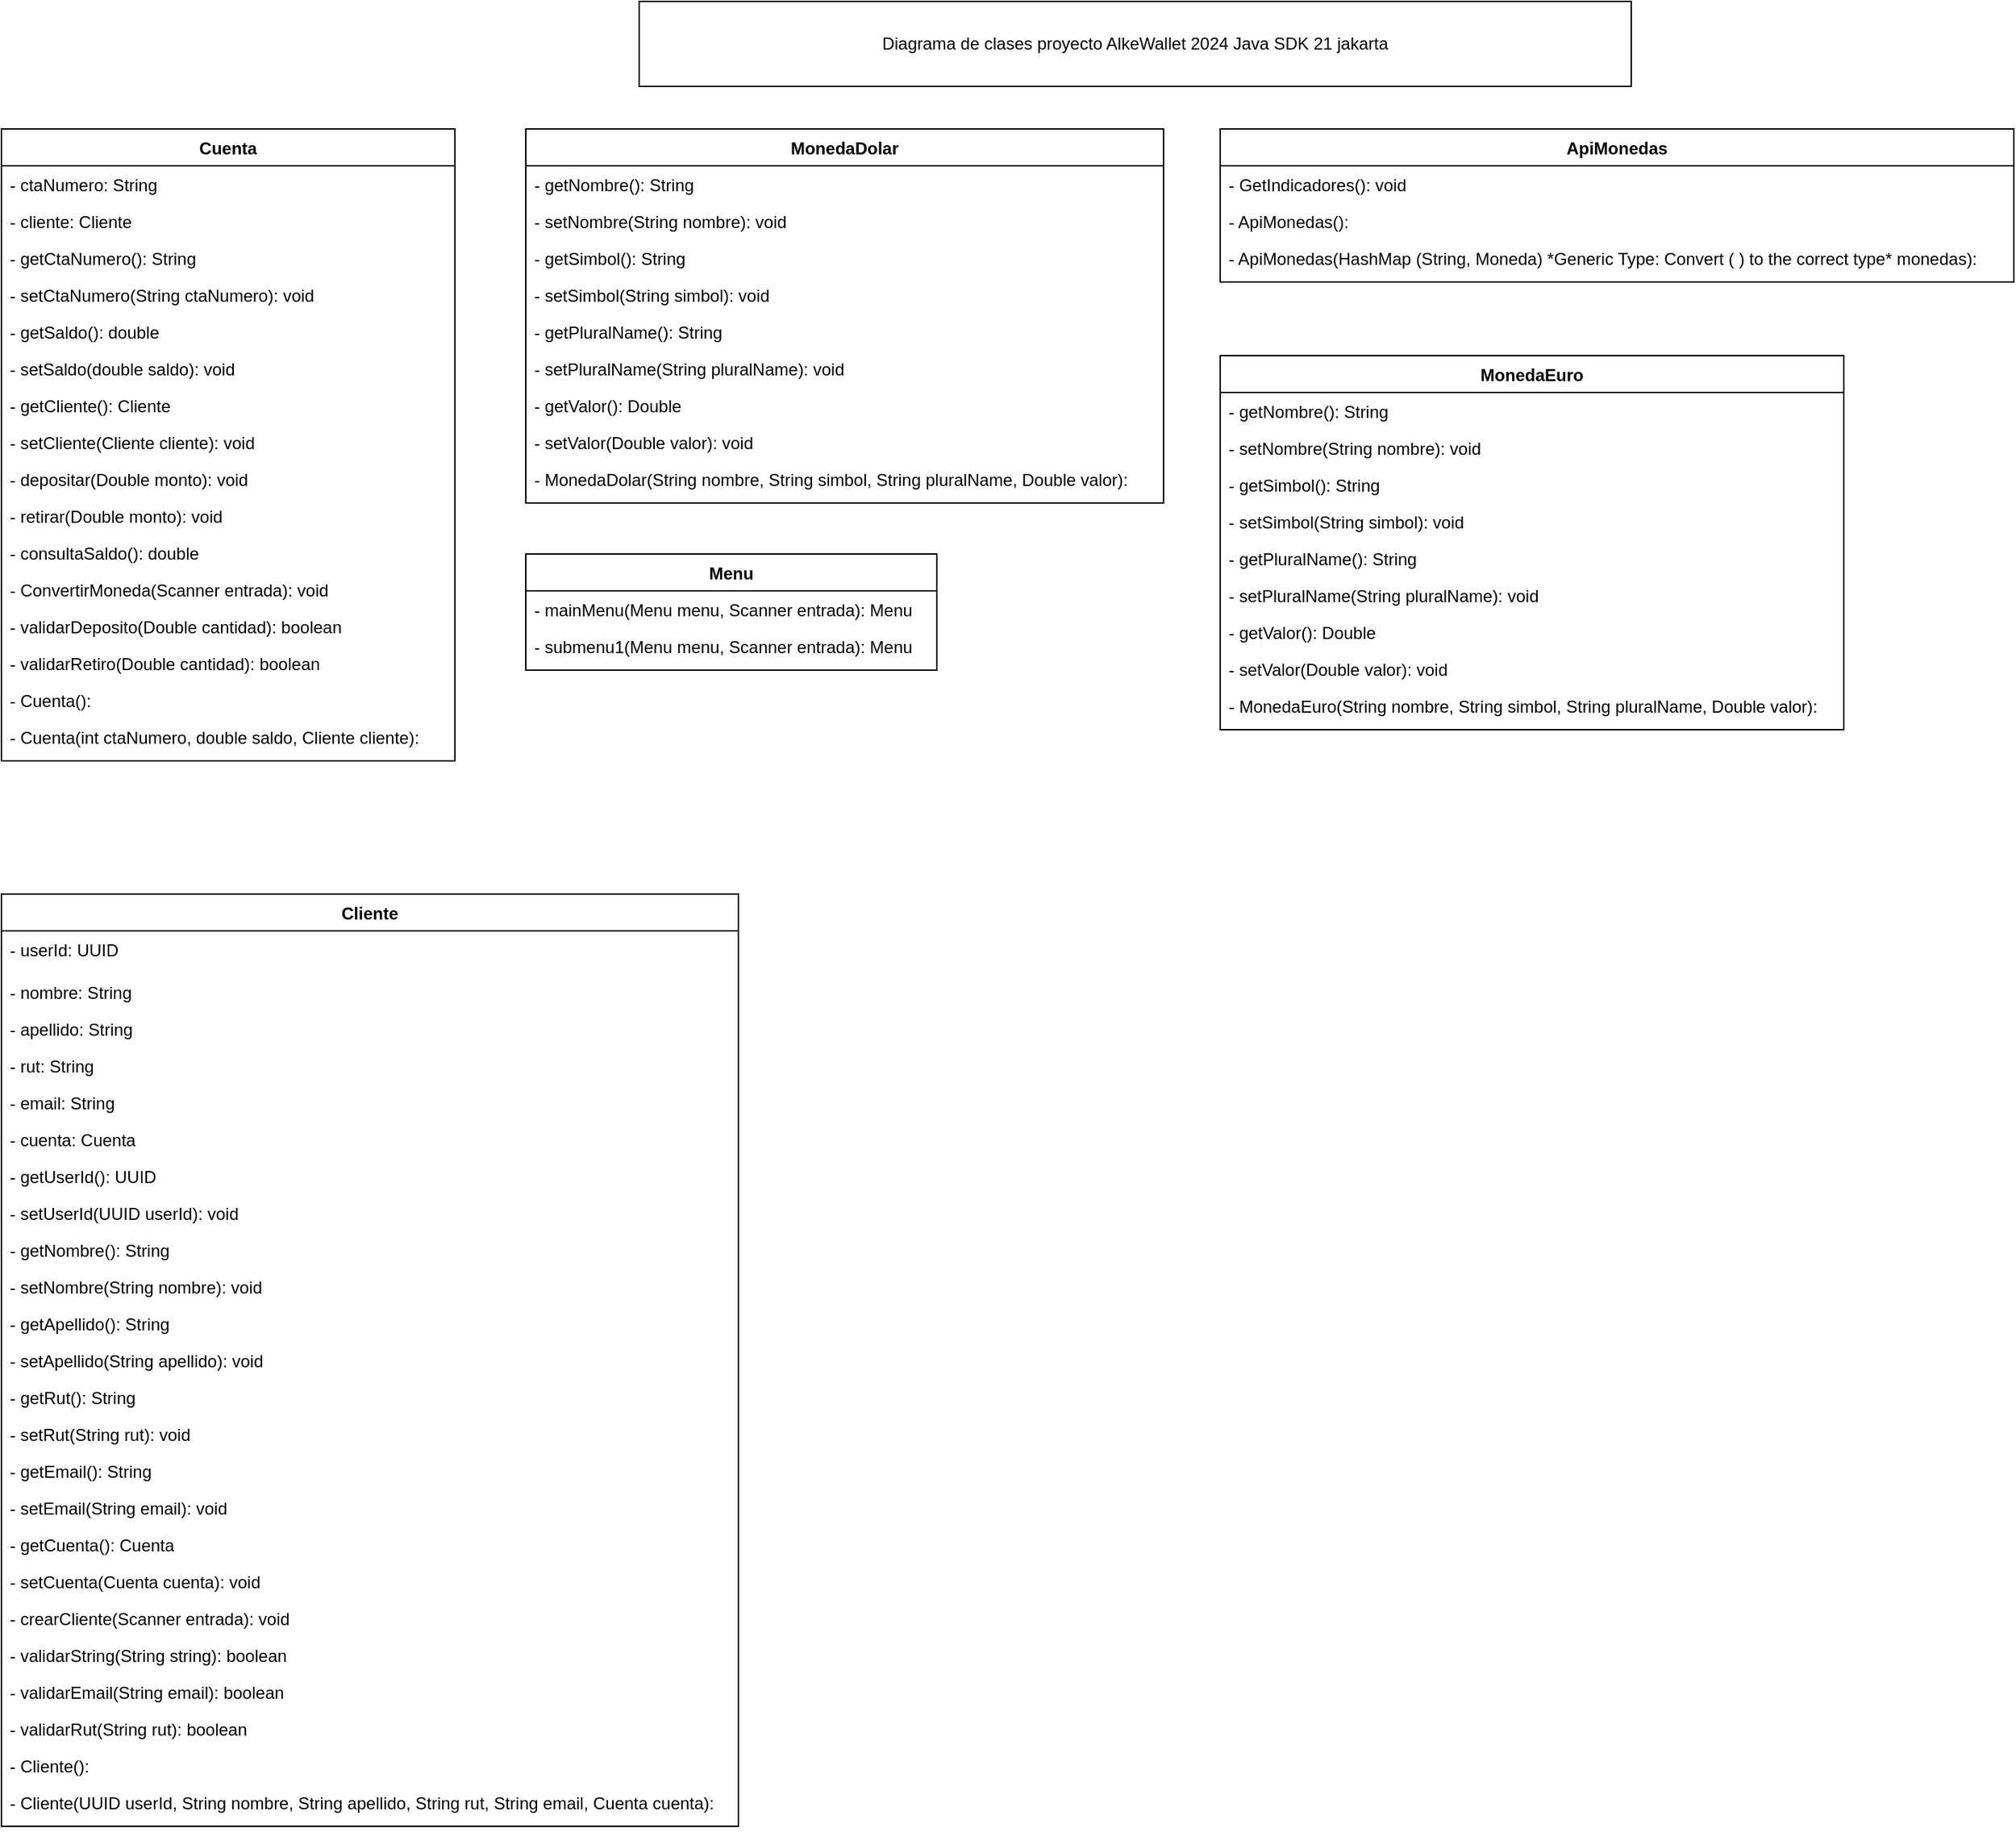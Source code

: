 <mxfile>
    <diagram name="Page-1" id="8xV8KR8Xey9LD0hAE8Yj">
        <mxGraphModel dx="2706" dy="1303" grid="1" gridSize="10" guides="1" tooltips="1" connect="1" arrows="1" fold="1" page="1" pageScale="1" pageWidth="2336" pageHeight="1654" math="0" shadow="0">
            <root>
                <mxCell id="0"/>
                <mxCell id="1" parent="0"/>
                <mxCell id="s0UFUI2wMHSJW1loX361-1" value="Cliente" style="swimlane;fontStyle=1;align=center;verticalAlign=top;childLayout=stackLayout;horizontal=1;startSize=26;horizontalStack=0;resizeParent=1;resizeParentMax=0;resizeLast=0;collapsible=1;marginBottom=0;html=1;movable=1;resizable=1;rotatable=1;deletable=1;editable=1;locked=0;connectable=1;whiteSpace=wrap;" parent="1" vertex="1">
                    <mxGeometry x="50" y="660" width="520" height="658" as="geometry"/>
                </mxCell>
                <mxCell id="s0UFUI2wMHSJW1loX361-2" value="- userId: UUID" style="text;strokeColor=none;fillColor=none;align=left;verticalAlign=top;spacingLeft=4;spacingRight=4;overflow=hidden;rotatable=0;points=[[0,0.5],[1,0.5]];portConstraint=eastwest;whiteSpace=wrap;html=1;" parent="s0UFUI2wMHSJW1loX361-1" vertex="1">
                    <mxGeometry y="26" width="520" height="30" as="geometry"/>
                </mxCell>
                <mxCell id="s0UFUI2wMHSJW1loX361-3" value="- nombre: String" style="text;strokeColor=none;fillColor=none;align=left;verticalAlign=top;spacingLeft=4;spacingRight=4;overflow=hidden;rotatable=0;points=[[0,0.5],[1,0.5]];portConstraint=eastwest;whiteSpace=wrap;html=1;" parent="s0UFUI2wMHSJW1loX361-1" vertex="1">
                    <mxGeometry y="56" width="520" height="26" as="geometry"/>
                </mxCell>
                <mxCell id="s0UFUI2wMHSJW1loX361-4" value="- apellido: String" style="text;strokeColor=none;fillColor=none;align=left;verticalAlign=top;spacingLeft=4;spacingRight=4;overflow=hidden;rotatable=0;points=[[0,0.5],[1,0.5]];portConstraint=eastwest;whiteSpace=wrap;html=1;" parent="s0UFUI2wMHSJW1loX361-1" vertex="1">
                    <mxGeometry y="82" width="520" height="26" as="geometry"/>
                </mxCell>
                <mxCell id="s0UFUI2wMHSJW1loX361-5" value="- rut: String" style="text;strokeColor=none;fillColor=none;align=left;verticalAlign=top;spacingLeft=4;spacingRight=4;overflow=hidden;rotatable=0;points=[[0,0.5],[1,0.5]];portConstraint=eastwest;whiteSpace=wrap;html=1;" parent="s0UFUI2wMHSJW1loX361-1" vertex="1">
                    <mxGeometry y="108" width="520" height="26" as="geometry"/>
                </mxCell>
                <mxCell id="s0UFUI2wMHSJW1loX361-6" value="- email: String" style="text;strokeColor=none;fillColor=none;align=left;verticalAlign=top;spacingLeft=4;spacingRight=4;overflow=hidden;rotatable=0;points=[[0,0.5],[1,0.5]];portConstraint=eastwest;whiteSpace=wrap;html=1;" parent="s0UFUI2wMHSJW1loX361-1" vertex="1">
                    <mxGeometry y="134" width="520" height="26" as="geometry"/>
                </mxCell>
                <mxCell id="s0UFUI2wMHSJW1loX361-7" value="- cuenta: Cuenta" style="text;strokeColor=none;fillColor=none;align=left;verticalAlign=top;spacingLeft=4;spacingRight=4;overflow=hidden;rotatable=0;points=[[0,0.5],[1,0.5]];portConstraint=eastwest;whiteSpace=wrap;html=1;" parent="s0UFUI2wMHSJW1loX361-1" vertex="1">
                    <mxGeometry y="160" width="520" height="26" as="geometry"/>
                </mxCell>
                <mxCell id="s0UFUI2wMHSJW1loX361-8" value="- getUserId(): UUID" style="text;strokeColor=none;fillColor=none;align=left;verticalAlign=top;spacingLeft=4;spacingRight=4;overflow=hidden;rotatable=0;points=[[0,0.5],[1,0.5]];portConstraint=eastwest;whiteSpace=wrap;html=1;" parent="s0UFUI2wMHSJW1loX361-1" vertex="1">
                    <mxGeometry y="186" width="520" height="26" as="geometry"/>
                </mxCell>
                <mxCell id="s0UFUI2wMHSJW1loX361-9" value="- setUserId(UUID userId): void" style="text;strokeColor=none;fillColor=none;align=left;verticalAlign=top;spacingLeft=4;spacingRight=4;overflow=hidden;rotatable=0;points=[[0,0.5],[1,0.5]];portConstraint=eastwest;whiteSpace=wrap;html=1;" parent="s0UFUI2wMHSJW1loX361-1" vertex="1">
                    <mxGeometry y="212" width="520" height="26" as="geometry"/>
                </mxCell>
                <mxCell id="s0UFUI2wMHSJW1loX361-10" value="- getNombre(): String" style="text;strokeColor=none;fillColor=none;align=left;verticalAlign=top;spacingLeft=4;spacingRight=4;overflow=hidden;rotatable=0;points=[[0,0.5],[1,0.5]];portConstraint=eastwest;whiteSpace=wrap;html=1;" parent="s0UFUI2wMHSJW1loX361-1" vertex="1">
                    <mxGeometry y="238" width="520" height="26" as="geometry"/>
                </mxCell>
                <mxCell id="s0UFUI2wMHSJW1loX361-11" value="- setNombre(String nombre): void" style="text;strokeColor=none;fillColor=none;align=left;verticalAlign=top;spacingLeft=4;spacingRight=4;overflow=hidden;rotatable=0;points=[[0,0.5],[1,0.5]];portConstraint=eastwest;whiteSpace=wrap;html=1;" parent="s0UFUI2wMHSJW1loX361-1" vertex="1">
                    <mxGeometry y="264" width="520" height="26" as="geometry"/>
                </mxCell>
                <mxCell id="s0UFUI2wMHSJW1loX361-12" value="- getApellido(): String" style="text;strokeColor=none;fillColor=none;align=left;verticalAlign=top;spacingLeft=4;spacingRight=4;overflow=hidden;rotatable=0;points=[[0,0.5],[1,0.5]];portConstraint=eastwest;whiteSpace=wrap;html=1;" parent="s0UFUI2wMHSJW1loX361-1" vertex="1">
                    <mxGeometry y="290" width="520" height="26" as="geometry"/>
                </mxCell>
                <mxCell id="s0UFUI2wMHSJW1loX361-13" value="- setApellido(String apellido): void" style="text;strokeColor=none;fillColor=none;align=left;verticalAlign=top;spacingLeft=4;spacingRight=4;overflow=hidden;rotatable=0;points=[[0,0.5],[1,0.5]];portConstraint=eastwest;whiteSpace=wrap;html=1;" parent="s0UFUI2wMHSJW1loX361-1" vertex="1">
                    <mxGeometry y="316" width="520" height="26" as="geometry"/>
                </mxCell>
                <mxCell id="s0UFUI2wMHSJW1loX361-14" value="- getRut(): String" style="text;strokeColor=none;fillColor=none;align=left;verticalAlign=top;spacingLeft=4;spacingRight=4;overflow=hidden;rotatable=0;points=[[0,0.5],[1,0.5]];portConstraint=eastwest;whiteSpace=wrap;html=1;" parent="s0UFUI2wMHSJW1loX361-1" vertex="1">
                    <mxGeometry y="342" width="520" height="26" as="geometry"/>
                </mxCell>
                <mxCell id="s0UFUI2wMHSJW1loX361-15" value="- setRut(String rut): void" style="text;strokeColor=none;fillColor=none;align=left;verticalAlign=top;spacingLeft=4;spacingRight=4;overflow=hidden;rotatable=0;points=[[0,0.5],[1,0.5]];portConstraint=eastwest;whiteSpace=wrap;html=1;" parent="s0UFUI2wMHSJW1loX361-1" vertex="1">
                    <mxGeometry y="368" width="520" height="26" as="geometry"/>
                </mxCell>
                <mxCell id="s0UFUI2wMHSJW1loX361-16" value="- getEmail(): String" style="text;strokeColor=none;fillColor=none;align=left;verticalAlign=top;spacingLeft=4;spacingRight=4;overflow=hidden;rotatable=0;points=[[0,0.5],[1,0.5]];portConstraint=eastwest;whiteSpace=wrap;html=1;" parent="s0UFUI2wMHSJW1loX361-1" vertex="1">
                    <mxGeometry y="394" width="520" height="26" as="geometry"/>
                </mxCell>
                <mxCell id="s0UFUI2wMHSJW1loX361-17" value="- setEmail(String email): void" style="text;strokeColor=none;fillColor=none;align=left;verticalAlign=top;spacingLeft=4;spacingRight=4;overflow=hidden;rotatable=0;points=[[0,0.5],[1,0.5]];portConstraint=eastwest;whiteSpace=wrap;html=1;" parent="s0UFUI2wMHSJW1loX361-1" vertex="1">
                    <mxGeometry y="420" width="520" height="26" as="geometry"/>
                </mxCell>
                <mxCell id="s0UFUI2wMHSJW1loX361-18" value="- getCuenta(): Cuenta" style="text;strokeColor=none;fillColor=none;align=left;verticalAlign=top;spacingLeft=4;spacingRight=4;overflow=hidden;rotatable=0;points=[[0,0.5],[1,0.5]];portConstraint=eastwest;whiteSpace=wrap;html=1;" parent="s0UFUI2wMHSJW1loX361-1" vertex="1">
                    <mxGeometry y="446" width="520" height="26" as="geometry"/>
                </mxCell>
                <mxCell id="s0UFUI2wMHSJW1loX361-19" value="- setCuenta(Cuenta cuenta): void" style="text;strokeColor=none;fillColor=none;align=left;verticalAlign=top;spacingLeft=4;spacingRight=4;overflow=hidden;rotatable=0;points=[[0,0.5],[1,0.5]];portConstraint=eastwest;whiteSpace=wrap;html=1;" parent="s0UFUI2wMHSJW1loX361-1" vertex="1">
                    <mxGeometry y="472" width="520" height="26" as="geometry"/>
                </mxCell>
                <mxCell id="s0UFUI2wMHSJW1loX361-20" value="- crearCliente(Scanner entrada): void" style="text;strokeColor=none;fillColor=none;align=left;verticalAlign=top;spacingLeft=4;spacingRight=4;overflow=hidden;rotatable=0;points=[[0,0.5],[1,0.5]];portConstraint=eastwest;whiteSpace=wrap;html=1;" parent="s0UFUI2wMHSJW1loX361-1" vertex="1">
                    <mxGeometry y="498" width="520" height="26" as="geometry"/>
                </mxCell>
                <mxCell id="s0UFUI2wMHSJW1loX361-21" value="- validarString(String string): boolean" style="text;strokeColor=none;fillColor=none;align=left;verticalAlign=top;spacingLeft=4;spacingRight=4;overflow=hidden;rotatable=0;points=[[0,0.5],[1,0.5]];portConstraint=eastwest;whiteSpace=wrap;html=1;" parent="s0UFUI2wMHSJW1loX361-1" vertex="1">
                    <mxGeometry y="524" width="520" height="26" as="geometry"/>
                </mxCell>
                <mxCell id="s0UFUI2wMHSJW1loX361-22" value="- validarEmail(String email): boolean" style="text;strokeColor=none;fillColor=none;align=left;verticalAlign=top;spacingLeft=4;spacingRight=4;overflow=hidden;rotatable=0;points=[[0,0.5],[1,0.5]];portConstraint=eastwest;whiteSpace=wrap;html=1;" parent="s0UFUI2wMHSJW1loX361-1" vertex="1">
                    <mxGeometry y="550" width="520" height="26" as="geometry"/>
                </mxCell>
                <mxCell id="s0UFUI2wMHSJW1loX361-23" value="- validarRut(String rut): boolean" style="text;strokeColor=none;fillColor=none;align=left;verticalAlign=top;spacingLeft=4;spacingRight=4;overflow=hidden;rotatable=0;points=[[0,0.5],[1,0.5]];portConstraint=eastwest;whiteSpace=wrap;html=1;" parent="s0UFUI2wMHSJW1loX361-1" vertex="1">
                    <mxGeometry y="576" width="520" height="26" as="geometry"/>
                </mxCell>
                <mxCell id="s0UFUI2wMHSJW1loX361-24" value="- Cliente(): " style="text;strokeColor=none;fillColor=none;align=left;verticalAlign=top;spacingLeft=4;spacingRight=4;overflow=hidden;rotatable=0;points=[[0,0.5],[1,0.5]];portConstraint=eastwest;whiteSpace=wrap;html=1;" parent="s0UFUI2wMHSJW1loX361-1" vertex="1">
                    <mxGeometry y="602" width="520" height="26" as="geometry"/>
                </mxCell>
                <mxCell id="s0UFUI2wMHSJW1loX361-25" value="- Cliente(UUID userId, String nombre, String apellido, String rut, String email, Cuenta cuenta): " style="text;strokeColor=none;fillColor=none;align=left;verticalAlign=top;spacingLeft=4;spacingRight=4;overflow=hidden;rotatable=1;points=[[0,0.5],[1,0.5]];portConstraint=eastwest;whiteSpace=wrap;html=1;movable=1;resizable=1;deletable=1;editable=1;locked=0;connectable=1;" parent="s0UFUI2wMHSJW1loX361-1" vertex="1">
                    <mxGeometry y="628" width="520" height="30" as="geometry"/>
                </mxCell>
                <mxCell id="s0UFUI2wMHSJW1loX361-26" value="Cuenta" style="swimlane;fontStyle=1;align=center;verticalAlign=top;childLayout=stackLayout;horizontal=1;startSize=26;horizontalStack=0;resizeParent=1;resizeParentMax=0;resizeLast=0;collapsible=1;marginBottom=0;whiteSpace=wrap;html=1;" parent="1" vertex="1">
                    <mxGeometry x="50" y="120" width="320" height="446" as="geometry"/>
                </mxCell>
                <mxCell id="s0UFUI2wMHSJW1loX361-27" value="- ctaNumero: String" style="text;strokeColor=none;fillColor=none;align=left;verticalAlign=top;spacingLeft=4;spacingRight=4;overflow=hidden;rotatable=0;points=[[0,0.5],[1,0.5]];portConstraint=eastwest;whiteSpace=wrap;html=1;" parent="s0UFUI2wMHSJW1loX361-26" vertex="1">
                    <mxGeometry y="26" width="320" height="26" as="geometry"/>
                </mxCell>
                <mxCell id="s0UFUI2wMHSJW1loX361-28" value="- cliente: Cliente" style="text;strokeColor=none;fillColor=none;align=left;verticalAlign=top;spacingLeft=4;spacingRight=4;overflow=hidden;rotatable=0;points=[[0,0.5],[1,0.5]];portConstraint=eastwest;whiteSpace=wrap;html=1;" parent="s0UFUI2wMHSJW1loX361-26" vertex="1">
                    <mxGeometry y="52" width="320" height="26" as="geometry"/>
                </mxCell>
                <mxCell id="s0UFUI2wMHSJW1loX361-29" value="- getCtaNumero(): String" style="text;strokeColor=none;fillColor=none;align=left;verticalAlign=top;spacingLeft=4;spacingRight=4;overflow=hidden;rotatable=0;points=[[0,0.5],[1,0.5]];portConstraint=eastwest;whiteSpace=wrap;html=1;" parent="s0UFUI2wMHSJW1loX361-26" vertex="1">
                    <mxGeometry y="78" width="320" height="26" as="geometry"/>
                </mxCell>
                <mxCell id="s0UFUI2wMHSJW1loX361-30" value="- setCtaNumero(String ctaNumero): void" style="text;strokeColor=none;fillColor=none;align=left;verticalAlign=top;spacingLeft=4;spacingRight=4;overflow=hidden;rotatable=0;points=[[0,0.5],[1,0.5]];portConstraint=eastwest;whiteSpace=wrap;html=1;" parent="s0UFUI2wMHSJW1loX361-26" vertex="1">
                    <mxGeometry y="104" width="320" height="26" as="geometry"/>
                </mxCell>
                <mxCell id="s0UFUI2wMHSJW1loX361-31" value="- getSaldo(): double" style="text;strokeColor=none;fillColor=none;align=left;verticalAlign=top;spacingLeft=4;spacingRight=4;overflow=hidden;rotatable=0;points=[[0,0.5],[1,0.5]];portConstraint=eastwest;whiteSpace=wrap;html=1;" parent="s0UFUI2wMHSJW1loX361-26" vertex="1">
                    <mxGeometry y="130" width="320" height="26" as="geometry"/>
                </mxCell>
                <mxCell id="s0UFUI2wMHSJW1loX361-32" value="- setSaldo(double saldo): void" style="text;strokeColor=none;fillColor=none;align=left;verticalAlign=top;spacingLeft=4;spacingRight=4;overflow=hidden;rotatable=0;points=[[0,0.5],[1,0.5]];portConstraint=eastwest;whiteSpace=wrap;html=1;" parent="s0UFUI2wMHSJW1loX361-26" vertex="1">
                    <mxGeometry y="156" width="320" height="26" as="geometry"/>
                </mxCell>
                <mxCell id="s0UFUI2wMHSJW1loX361-33" value="- getCliente(): Cliente" style="text;strokeColor=none;fillColor=none;align=left;verticalAlign=top;spacingLeft=4;spacingRight=4;overflow=hidden;rotatable=0;points=[[0,0.5],[1,0.5]];portConstraint=eastwest;whiteSpace=wrap;html=1;" parent="s0UFUI2wMHSJW1loX361-26" vertex="1">
                    <mxGeometry y="182" width="320" height="26" as="geometry"/>
                </mxCell>
                <mxCell id="s0UFUI2wMHSJW1loX361-34" value="- setCliente(Cliente cliente): void" style="text;strokeColor=none;fillColor=none;align=left;verticalAlign=top;spacingLeft=4;spacingRight=4;overflow=hidden;rotatable=0;points=[[0,0.5],[1,0.5]];portConstraint=eastwest;whiteSpace=wrap;html=1;" parent="s0UFUI2wMHSJW1loX361-26" vertex="1">
                    <mxGeometry y="208" width="320" height="26" as="geometry"/>
                </mxCell>
                <mxCell id="s0UFUI2wMHSJW1loX361-35" value="- depositar(Double monto): void" style="text;strokeColor=none;fillColor=none;align=left;verticalAlign=top;spacingLeft=4;spacingRight=4;overflow=hidden;rotatable=0;points=[[0,0.5],[1,0.5]];portConstraint=eastwest;whiteSpace=wrap;html=1;" parent="s0UFUI2wMHSJW1loX361-26" vertex="1">
                    <mxGeometry y="234" width="320" height="26" as="geometry"/>
                </mxCell>
                <mxCell id="s0UFUI2wMHSJW1loX361-36" value="- retirar(Double monto): void" style="text;strokeColor=none;fillColor=none;align=left;verticalAlign=top;spacingLeft=4;spacingRight=4;overflow=hidden;rotatable=0;points=[[0,0.5],[1,0.5]];portConstraint=eastwest;whiteSpace=wrap;html=1;" parent="s0UFUI2wMHSJW1loX361-26" vertex="1">
                    <mxGeometry y="260" width="320" height="26" as="geometry"/>
                </mxCell>
                <mxCell id="s0UFUI2wMHSJW1loX361-37" value="- consultaSaldo(): double" style="text;strokeColor=none;fillColor=none;align=left;verticalAlign=top;spacingLeft=4;spacingRight=4;overflow=hidden;rotatable=0;points=[[0,0.5],[1,0.5]];portConstraint=eastwest;whiteSpace=wrap;html=1;" parent="s0UFUI2wMHSJW1loX361-26" vertex="1">
                    <mxGeometry y="286" width="320" height="26" as="geometry"/>
                </mxCell>
                <mxCell id="s0UFUI2wMHSJW1loX361-38" value="- ConvertirMoneda(Scanner entrada): void" style="text;strokeColor=none;fillColor=none;align=left;verticalAlign=top;spacingLeft=4;spacingRight=4;overflow=hidden;rotatable=0;points=[[0,0.5],[1,0.5]];portConstraint=eastwest;whiteSpace=wrap;html=1;" parent="s0UFUI2wMHSJW1loX361-26" vertex="1">
                    <mxGeometry y="312" width="320" height="26" as="geometry"/>
                </mxCell>
                <mxCell id="s0UFUI2wMHSJW1loX361-39" value="- validarDeposito(Double cantidad): boolean" style="text;strokeColor=none;fillColor=none;align=left;verticalAlign=top;spacingLeft=4;spacingRight=4;overflow=hidden;rotatable=0;points=[[0,0.5],[1,0.5]];portConstraint=eastwest;whiteSpace=wrap;html=1;" parent="s0UFUI2wMHSJW1loX361-26" vertex="1">
                    <mxGeometry y="338" width="320" height="26" as="geometry"/>
                </mxCell>
                <mxCell id="s0UFUI2wMHSJW1loX361-40" value="- validarRetiro(Double cantidad): boolean" style="text;strokeColor=none;fillColor=none;align=left;verticalAlign=top;spacingLeft=4;spacingRight=4;overflow=hidden;rotatable=0;points=[[0,0.5],[1,0.5]];portConstraint=eastwest;whiteSpace=wrap;html=1;" parent="s0UFUI2wMHSJW1loX361-26" vertex="1">
                    <mxGeometry y="364" width="320" height="26" as="geometry"/>
                </mxCell>
                <mxCell id="s0UFUI2wMHSJW1loX361-41" value="- Cuenta(): " style="text;strokeColor=none;fillColor=none;align=left;verticalAlign=top;spacingLeft=4;spacingRight=4;overflow=hidden;rotatable=0;points=[[0,0.5],[1,0.5]];portConstraint=eastwest;whiteSpace=wrap;html=1;" parent="s0UFUI2wMHSJW1loX361-26" vertex="1">
                    <mxGeometry y="390" width="320" height="26" as="geometry"/>
                </mxCell>
                <mxCell id="s0UFUI2wMHSJW1loX361-42" value="- Cuenta(int ctaNumero, double saldo, Cliente cliente): " style="text;strokeColor=none;fillColor=none;align=left;verticalAlign=top;spacingLeft=4;spacingRight=4;overflow=hidden;rotatable=0;points=[[0,0.5],[1,0.5]];portConstraint=eastwest;whiteSpace=wrap;html=1;" parent="s0UFUI2wMHSJW1loX361-26" vertex="1">
                    <mxGeometry y="416" width="320" height="30" as="geometry"/>
                </mxCell>
                <mxCell id="s0UFUI2wMHSJW1loX361-60" value="MonedaDolar" style="swimlane;fontStyle=1;align=center;verticalAlign=top;childLayout=stackLayout;horizontal=1;startSize=26;horizontalStack=0;resizeParent=1;resizeParentMax=0;resizeLast=0;collapsible=1;marginBottom=0;whiteSpace=wrap;html=1;" parent="1" vertex="1">
                    <mxGeometry x="420" y="120" width="450" height="264" as="geometry"/>
                </mxCell>
                <mxCell id="s0UFUI2wMHSJW1loX361-61" value="- getNombre(): String" style="text;strokeColor=none;fillColor=none;align=left;verticalAlign=top;spacingLeft=4;spacingRight=4;overflow=hidden;rotatable=0;points=[[0,0.5],[1,0.5]];portConstraint=eastwest;whiteSpace=wrap;html=1;" parent="s0UFUI2wMHSJW1loX361-60" vertex="1">
                    <mxGeometry y="26" width="450" height="26" as="geometry"/>
                </mxCell>
                <mxCell id="s0UFUI2wMHSJW1loX361-62" value="- setNombre(String nombre): void" style="text;strokeColor=none;fillColor=none;align=left;verticalAlign=top;spacingLeft=4;spacingRight=4;overflow=hidden;rotatable=0;points=[[0,0.5],[1,0.5]];portConstraint=eastwest;whiteSpace=wrap;html=1;" parent="s0UFUI2wMHSJW1loX361-60" vertex="1">
                    <mxGeometry y="52" width="450" height="26" as="geometry"/>
                </mxCell>
                <mxCell id="s0UFUI2wMHSJW1loX361-63" value="- getSimbol(): String" style="text;strokeColor=none;fillColor=none;align=left;verticalAlign=top;spacingLeft=4;spacingRight=4;overflow=hidden;rotatable=0;points=[[0,0.5],[1,0.5]];portConstraint=eastwest;whiteSpace=wrap;html=1;" parent="s0UFUI2wMHSJW1loX361-60" vertex="1">
                    <mxGeometry y="78" width="450" height="26" as="geometry"/>
                </mxCell>
                <mxCell id="s0UFUI2wMHSJW1loX361-64" value="- setSimbol(String simbol): void" style="text;strokeColor=none;fillColor=none;align=left;verticalAlign=top;spacingLeft=4;spacingRight=4;overflow=hidden;rotatable=0;points=[[0,0.5],[1,0.5]];portConstraint=eastwest;whiteSpace=wrap;html=1;" parent="s0UFUI2wMHSJW1loX361-60" vertex="1">
                    <mxGeometry y="104" width="450" height="26" as="geometry"/>
                </mxCell>
                <mxCell id="s0UFUI2wMHSJW1loX361-65" value="- getPluralName(): String" style="text;strokeColor=none;fillColor=none;align=left;verticalAlign=top;spacingLeft=4;spacingRight=4;overflow=hidden;rotatable=0;points=[[0,0.5],[1,0.5]];portConstraint=eastwest;whiteSpace=wrap;html=1;" parent="s0UFUI2wMHSJW1loX361-60" vertex="1">
                    <mxGeometry y="130" width="450" height="26" as="geometry"/>
                </mxCell>
                <mxCell id="s0UFUI2wMHSJW1loX361-66" value="- setPluralName(String pluralName): void" style="text;strokeColor=none;fillColor=none;align=left;verticalAlign=top;spacingLeft=4;spacingRight=4;overflow=hidden;rotatable=0;points=[[0,0.5],[1,0.5]];portConstraint=eastwest;whiteSpace=wrap;html=1;" parent="s0UFUI2wMHSJW1loX361-60" vertex="1">
                    <mxGeometry y="156" width="450" height="26" as="geometry"/>
                </mxCell>
                <mxCell id="s0UFUI2wMHSJW1loX361-67" value="- getValor(): Double" style="text;strokeColor=none;fillColor=none;align=left;verticalAlign=top;spacingLeft=4;spacingRight=4;overflow=hidden;rotatable=0;points=[[0,0.5],[1,0.5]];portConstraint=eastwest;whiteSpace=wrap;html=1;" parent="s0UFUI2wMHSJW1loX361-60" vertex="1">
                    <mxGeometry y="182" width="450" height="26" as="geometry"/>
                </mxCell>
                <mxCell id="s0UFUI2wMHSJW1loX361-68" value="- setValor(Double valor): void" style="text;strokeColor=none;fillColor=none;align=left;verticalAlign=top;spacingLeft=4;spacingRight=4;overflow=hidden;rotatable=0;points=[[0,0.5],[1,0.5]];portConstraint=eastwest;whiteSpace=wrap;html=1;" parent="s0UFUI2wMHSJW1loX361-60" vertex="1">
                    <mxGeometry y="208" width="450" height="26" as="geometry"/>
                </mxCell>
                <mxCell id="s0UFUI2wMHSJW1loX361-69" value="- MonedaDolar(String nombre, String simbol, String pluralName, Double valor): " style="text;strokeColor=none;fillColor=none;align=left;verticalAlign=top;spacingLeft=4;spacingRight=4;overflow=hidden;rotatable=0;points=[[0,0.5],[1,0.5]];portConstraint=eastwest;whiteSpace=wrap;html=1;" parent="s0UFUI2wMHSJW1loX361-60" vertex="1">
                    <mxGeometry y="234" width="450" height="30" as="geometry"/>
                </mxCell>
                <mxCell id="s0UFUI2wMHSJW1loX361-70" value="MonedaEuro" style="swimlane;fontStyle=1;align=center;verticalAlign=top;childLayout=stackLayout;horizontal=1;startSize=26;horizontalStack=0;resizeParent=1;resizeParentMax=0;resizeLast=0;collapsible=1;marginBottom=0;whiteSpace=wrap;html=1;" parent="1" vertex="1">
                    <mxGeometry x="910" y="280" width="440" height="264" as="geometry"/>
                </mxCell>
                <mxCell id="s0UFUI2wMHSJW1loX361-71" value="- getNombre(): String" style="text;strokeColor=none;fillColor=none;align=left;verticalAlign=top;spacingLeft=4;spacingRight=4;overflow=hidden;rotatable=0;points=[[0,0.5],[1,0.5]];portConstraint=eastwest;whiteSpace=wrap;html=1;" parent="s0UFUI2wMHSJW1loX361-70" vertex="1">
                    <mxGeometry y="26" width="440" height="26" as="geometry"/>
                </mxCell>
                <mxCell id="s0UFUI2wMHSJW1loX361-72" value="- setNombre(String nombre): void" style="text;strokeColor=none;fillColor=none;align=left;verticalAlign=top;spacingLeft=4;spacingRight=4;overflow=hidden;rotatable=0;points=[[0,0.5],[1,0.5]];portConstraint=eastwest;whiteSpace=wrap;html=1;" parent="s0UFUI2wMHSJW1loX361-70" vertex="1">
                    <mxGeometry y="52" width="440" height="26" as="geometry"/>
                </mxCell>
                <mxCell id="s0UFUI2wMHSJW1loX361-73" value="- getSimbol(): String" style="text;strokeColor=none;fillColor=none;align=left;verticalAlign=top;spacingLeft=4;spacingRight=4;overflow=hidden;rotatable=0;points=[[0,0.5],[1,0.5]];portConstraint=eastwest;whiteSpace=wrap;html=1;" parent="s0UFUI2wMHSJW1loX361-70" vertex="1">
                    <mxGeometry y="78" width="440" height="26" as="geometry"/>
                </mxCell>
                <mxCell id="s0UFUI2wMHSJW1loX361-74" value="- setSimbol(String simbol): void" style="text;strokeColor=none;fillColor=none;align=left;verticalAlign=top;spacingLeft=4;spacingRight=4;overflow=hidden;rotatable=0;points=[[0,0.5],[1,0.5]];portConstraint=eastwest;whiteSpace=wrap;html=1;" parent="s0UFUI2wMHSJW1loX361-70" vertex="1">
                    <mxGeometry y="104" width="440" height="26" as="geometry"/>
                </mxCell>
                <mxCell id="s0UFUI2wMHSJW1loX361-75" value="- getPluralName(): String" style="text;strokeColor=none;fillColor=none;align=left;verticalAlign=top;spacingLeft=4;spacingRight=4;overflow=hidden;rotatable=0;points=[[0,0.5],[1,0.5]];portConstraint=eastwest;whiteSpace=wrap;html=1;" parent="s0UFUI2wMHSJW1loX361-70" vertex="1">
                    <mxGeometry y="130" width="440" height="26" as="geometry"/>
                </mxCell>
                <mxCell id="s0UFUI2wMHSJW1loX361-76" value="- setPluralName(String pluralName): void" style="text;strokeColor=none;fillColor=none;align=left;verticalAlign=top;spacingLeft=4;spacingRight=4;overflow=hidden;rotatable=0;points=[[0,0.5],[1,0.5]];portConstraint=eastwest;whiteSpace=wrap;html=1;" parent="s0UFUI2wMHSJW1loX361-70" vertex="1">
                    <mxGeometry y="156" width="440" height="26" as="geometry"/>
                </mxCell>
                <mxCell id="s0UFUI2wMHSJW1loX361-77" value="- getValor(): Double" style="text;strokeColor=none;fillColor=none;align=left;verticalAlign=top;spacingLeft=4;spacingRight=4;overflow=hidden;rotatable=0;points=[[0,0.5],[1,0.5]];portConstraint=eastwest;whiteSpace=wrap;html=1;" parent="s0UFUI2wMHSJW1loX361-70" vertex="1">
                    <mxGeometry y="182" width="440" height="26" as="geometry"/>
                </mxCell>
                <mxCell id="s0UFUI2wMHSJW1loX361-78" value="- setValor(Double valor): void" style="text;strokeColor=none;fillColor=none;align=left;verticalAlign=top;spacingLeft=4;spacingRight=4;overflow=hidden;rotatable=0;points=[[0,0.5],[1,0.5]];portConstraint=eastwest;whiteSpace=wrap;html=1;" parent="s0UFUI2wMHSJW1loX361-70" vertex="1">
                    <mxGeometry y="208" width="440" height="26" as="geometry"/>
                </mxCell>
                <mxCell id="s0UFUI2wMHSJW1loX361-79" value="- MonedaEuro(String nombre, String simbol, String pluralName, Double valor): " style="text;strokeColor=none;fillColor=none;align=left;verticalAlign=top;spacingLeft=4;spacingRight=4;overflow=hidden;rotatable=0;points=[[0,0.5],[1,0.5]];portConstraint=eastwest;whiteSpace=wrap;html=1;" parent="s0UFUI2wMHSJW1loX361-70" vertex="1">
                    <mxGeometry y="234" width="440" height="30" as="geometry"/>
                </mxCell>
                <mxCell id="s0UFUI2wMHSJW1loX361-80" value="ApiMonedas" style="swimlane;fontStyle=1;align=center;verticalAlign=top;childLayout=stackLayout;horizontal=1;startSize=26;horizontalStack=0;resizeParent=1;resizeParentMax=0;resizeLast=0;collapsible=1;marginBottom=0;whiteSpace=wrap;html=1;" parent="1" vertex="1">
                    <mxGeometry x="910" y="120" width="560" height="108" as="geometry"/>
                </mxCell>
                <mxCell id="s0UFUI2wMHSJW1loX361-81" value="- GetIndicadores(): void" style="text;strokeColor=none;fillColor=none;align=left;verticalAlign=top;spacingLeft=4;spacingRight=4;overflow=hidden;rotatable=0;points=[[0,0.5],[1,0.5]];portConstraint=eastwest;whiteSpace=wrap;html=1;" parent="s0UFUI2wMHSJW1loX361-80" vertex="1">
                    <mxGeometry y="26" width="560" height="26" as="geometry"/>
                </mxCell>
                <mxCell id="s0UFUI2wMHSJW1loX361-82" value="- ApiMonedas(): " style="text;strokeColor=none;fillColor=none;align=left;verticalAlign=top;spacingLeft=4;spacingRight=4;overflow=hidden;rotatable=0;points=[[0,0.5],[1,0.5]];portConstraint=eastwest;whiteSpace=wrap;html=1;" parent="s0UFUI2wMHSJW1loX361-80" vertex="1">
                    <mxGeometry y="52" width="560" height="26" as="geometry"/>
                </mxCell>
                <mxCell id="s0UFUI2wMHSJW1loX361-83" value="- ApiMonedas(HashMap (String, Moneda) *Generic Type: Convert ( ) to the correct type* monedas): " style="text;strokeColor=none;fillColor=none;align=left;verticalAlign=top;spacingLeft=4;spacingRight=4;overflow=hidden;rotatable=0;points=[[0,0.5],[1,0.5]];portConstraint=eastwest;whiteSpace=wrap;html=1;" parent="s0UFUI2wMHSJW1loX361-80" vertex="1">
                    <mxGeometry y="78" width="560" height="30" as="geometry"/>
                </mxCell>
                <mxCell id="s0UFUI2wMHSJW1loX361-85" value="Menu" style="swimlane;fontStyle=1;align=center;verticalAlign=top;childLayout=stackLayout;horizontal=1;startSize=26;horizontalStack=0;resizeParent=1;resizeParentMax=0;resizeLast=0;collapsible=1;marginBottom=0;whiteSpace=wrap;html=1;" parent="1" vertex="1">
                    <mxGeometry x="420" y="420" width="290" height="82" as="geometry"/>
                </mxCell>
                <mxCell id="s0UFUI2wMHSJW1loX361-86" value="- mainMenu(Menu menu, Scanner entrada): Menu" style="text;strokeColor=none;fillColor=none;align=left;verticalAlign=top;spacingLeft=4;spacingRight=4;overflow=hidden;rotatable=0;points=[[0,0.5],[1,0.5]];portConstraint=eastwest;whiteSpace=wrap;html=1;" parent="s0UFUI2wMHSJW1loX361-85" vertex="1">
                    <mxGeometry y="26" width="290" height="26" as="geometry"/>
                </mxCell>
                <mxCell id="s0UFUI2wMHSJW1loX361-87" value="- submenu1(Menu menu, Scanner entrada): Menu" style="text;strokeColor=none;fillColor=none;align=left;verticalAlign=top;spacingLeft=4;spacingRight=4;overflow=hidden;rotatable=0;points=[[0,0.5],[1,0.5]];portConstraint=eastwest;whiteSpace=wrap;html=1;" parent="s0UFUI2wMHSJW1loX361-85" vertex="1">
                    <mxGeometry y="52" width="290" height="30" as="geometry"/>
                </mxCell>
                <mxCell id="s0UFUI2wMHSJW1loX361-94" value="Diagrama de clases proyecto AlkeWallet 2024 Java SDK 21 jakarta" style="rounded=0;whiteSpace=wrap;html=1;" parent="1" vertex="1">
                    <mxGeometry x="500" y="30" width="700" height="60" as="geometry"/>
                </mxCell>
            </root>
        </mxGraphModel>
    </diagram>
</mxfile>